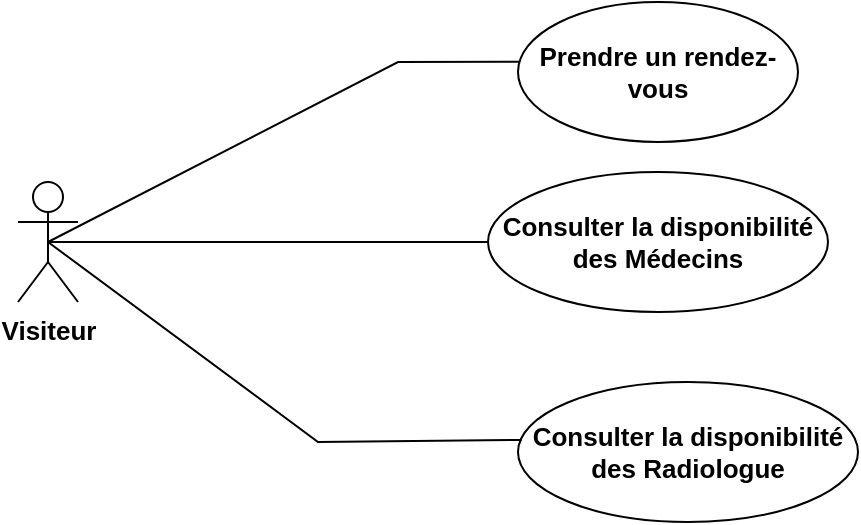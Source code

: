 <mxfile version="26.2.2">
  <diagram name="Page-1" id="QqgxBXkw2qswxVLfqaX6">
    <mxGraphModel dx="1044" dy="535" grid="1" gridSize="10" guides="1" tooltips="1" connect="1" arrows="1" fold="1" page="1" pageScale="1" pageWidth="850" pageHeight="1100" math="0" shadow="0">
      <root>
        <mxCell id="0" />
        <mxCell id="1" parent="0" />
        <mxCell id="TRynRU9m-mXqjnWPsGmU-1" value="Visiteur" style="shape=umlActor;verticalLabelPosition=bottom;verticalAlign=top;html=1;fontSize=13;fontStyle=1" parent="1" vertex="1">
          <mxGeometry x="30" y="180" width="30" height="60" as="geometry" />
        </mxCell>
        <mxCell id="TRynRU9m-mXqjnWPsGmU-3" value="Prendre un rendez-vous" style="ellipse;whiteSpace=wrap;html=1;fontStyle=1;fontSize=13;" parent="1" vertex="1">
          <mxGeometry x="280" y="90" width="140" height="70" as="geometry" />
        </mxCell>
        <mxCell id="TRynRU9m-mXqjnWPsGmU-4" value="Consulter la disponibilité des Médecins" style="ellipse;whiteSpace=wrap;html=1;fontStyle=1;fontSize=13;" parent="1" vertex="1">
          <mxGeometry x="265" y="175" width="170" height="70" as="geometry" />
        </mxCell>
        <mxCell id="TRynRU9m-mXqjnWPsGmU-5" value="Consulter la disponibilité des Radiologue" style="ellipse;whiteSpace=wrap;html=1;fontStyle=1;fontSize=13;" parent="1" vertex="1">
          <mxGeometry x="280" y="280" width="170" height="70" as="geometry" />
        </mxCell>
        <mxCell id="TRynRU9m-mXqjnWPsGmU-8" value="" style="endArrow=none;html=1;rounded=0;exitX=0.5;exitY=0.5;exitDx=0;exitDy=0;exitPerimeter=0;entryX=0.004;entryY=0.426;entryDx=0;entryDy=0;entryPerimeter=0;" parent="1" source="TRynRU9m-mXqjnWPsGmU-1" target="TRynRU9m-mXqjnWPsGmU-3" edge="1">
          <mxGeometry width="50" height="50" relative="1" as="geometry">
            <mxPoint x="400" y="300" as="sourcePoint" />
            <mxPoint x="270" y="120" as="targetPoint" />
            <Array as="points">
              <mxPoint x="220" y="120" />
            </Array>
          </mxGeometry>
        </mxCell>
        <mxCell id="TRynRU9m-mXqjnWPsGmU-9" value="" style="endArrow=none;html=1;rounded=0;exitX=0.5;exitY=0.5;exitDx=0;exitDy=0;exitPerimeter=0;entryX=0;entryY=0.5;entryDx=0;entryDy=0;" parent="1" source="TRynRU9m-mXqjnWPsGmU-1" target="TRynRU9m-mXqjnWPsGmU-4" edge="1">
          <mxGeometry width="50" height="50" relative="1" as="geometry">
            <mxPoint x="400" y="300" as="sourcePoint" />
            <mxPoint x="450" y="250" as="targetPoint" />
            <Array as="points" />
          </mxGeometry>
        </mxCell>
        <mxCell id="TRynRU9m-mXqjnWPsGmU-10" value="" style="endArrow=none;html=1;rounded=0;exitX=0.5;exitY=0.5;exitDx=0;exitDy=0;exitPerimeter=0;entryX=0.011;entryY=0.414;entryDx=0;entryDy=0;entryPerimeter=0;" parent="1" source="TRynRU9m-mXqjnWPsGmU-1" target="TRynRU9m-mXqjnWPsGmU-5" edge="1">
          <mxGeometry width="50" height="50" relative="1" as="geometry">
            <mxPoint x="120" y="290" as="sourcePoint" />
            <mxPoint x="170" y="240" as="targetPoint" />
            <Array as="points">
              <mxPoint x="180" y="310" />
            </Array>
          </mxGeometry>
        </mxCell>
      </root>
    </mxGraphModel>
  </diagram>
</mxfile>
